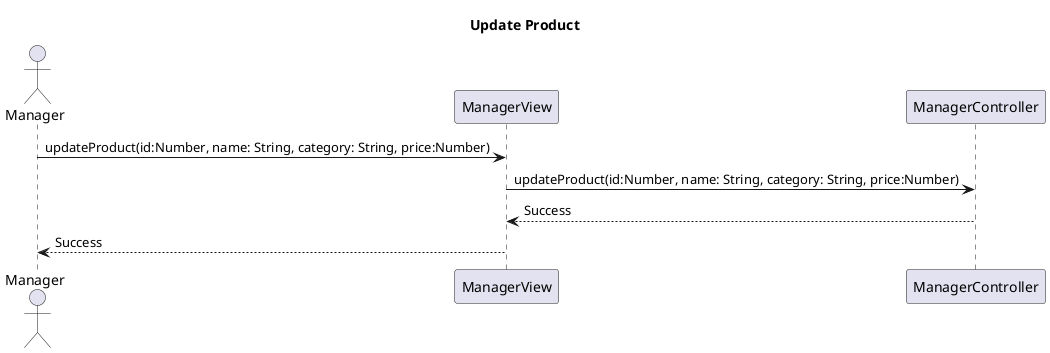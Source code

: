 @startuml update-product
title Update Product
actor Manager

Manager -> ManagerView : updateProduct(id:Number, name: String, category: String, price:Number)
ManagerView -> ManagerController : updateProduct(id:Number, name: String, category: String, price:Number)
ManagerController --> ManagerView  :Success
ManagerView --> Manager : Success
@enduml